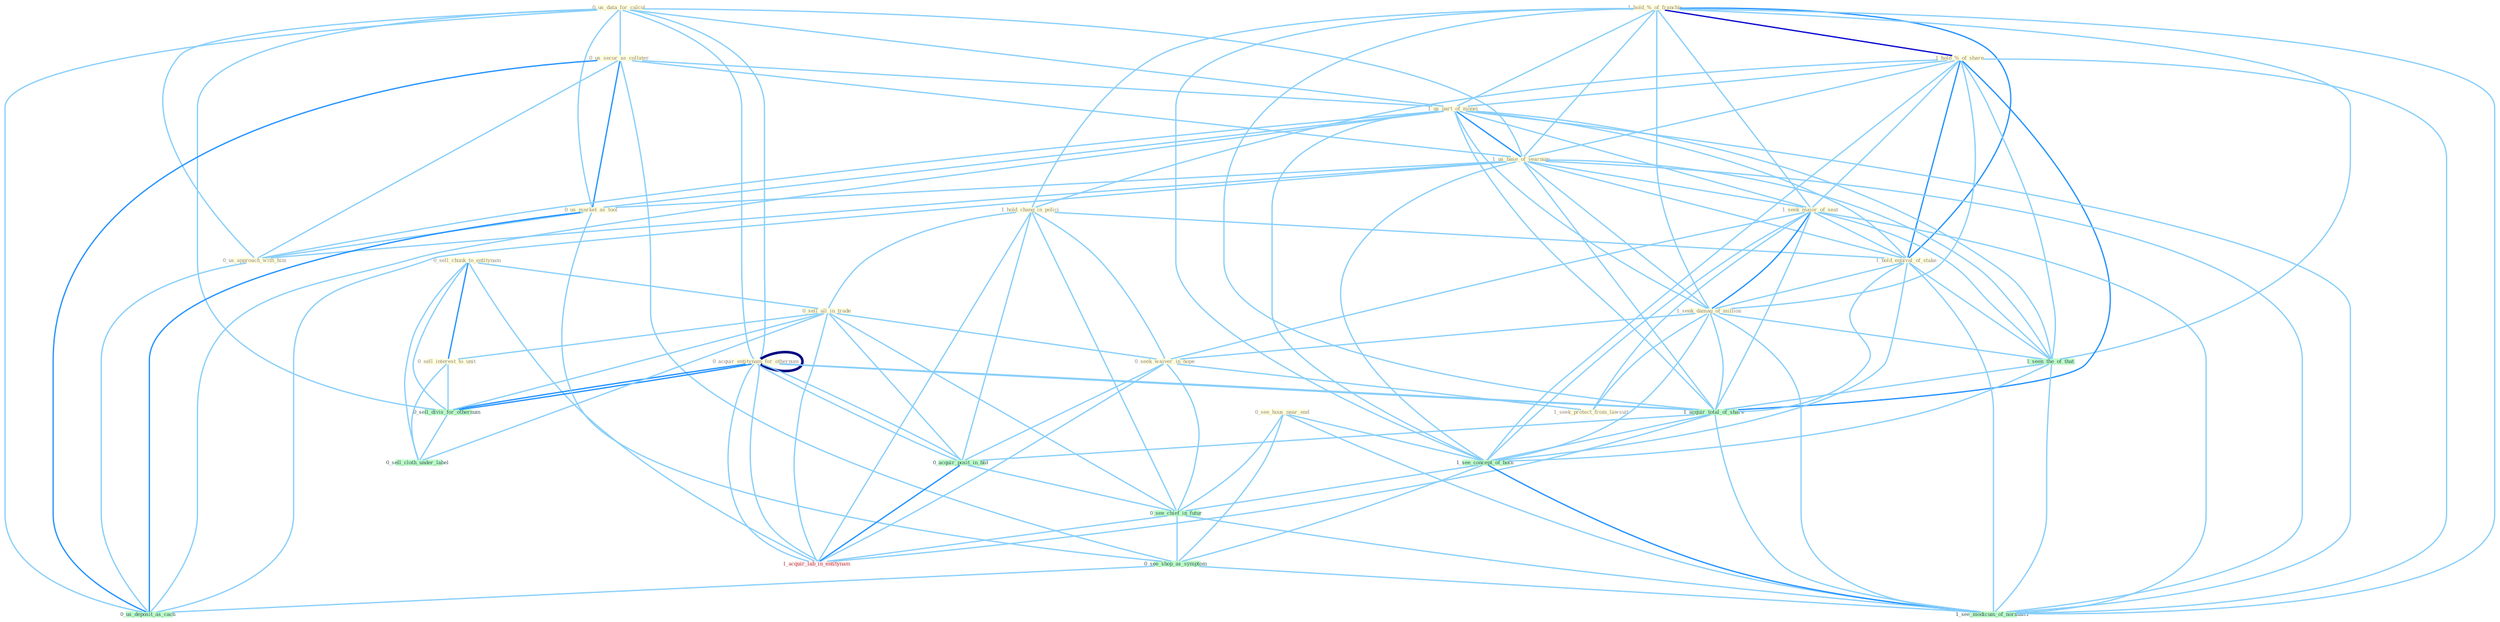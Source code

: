 Graph G{ 
    node
    [shape=polygon,style=filled,width=.5,height=.06,color="#BDFCC9",fixedsize=true,fontsize=4,
    fontcolor="#2f4f4f"];
    {node
    [color="#ffffe0", fontcolor="#8b7d6b"] "0_sell_chunk_to_entitynam " "0_us_data_for_calcul " "1_hold_%_of_franchis " "1_hold_%_of_share " "0_us_secur_as_collater " "1_us_part_of_monei " "1_hold_chang_in_polici " "0_acquir_entitynam_for_othernum " "1_us_base_of_yearnum " "0_sell_all_in_trade " "0_us_market_as_tool " "0_sell_interest_to_unit " "1_seek_major_of_seat " "1_hold_equival_of_stake " "0_see_hous_near_end " "0_us_approach_with_him " "1_seek_damag_of_million " "0_seek_waiver_in_hope " "1_seek_protect_from_lawsuit "}
{node [color="#fff0f5", fontcolor="#b22222"] "1_acquir_lab_in_entitynam "}
edge [color="#B0E2FF"];

	"0_sell_chunk_to_entitynam " -- "0_sell_all_in_trade " [w="1", color="#87cefa" ];
	"0_sell_chunk_to_entitynam " -- "0_sell_interest_to_unit " [w="2", color="#1e90ff" , len=0.8];
	"0_sell_chunk_to_entitynam " -- "0_sell_divis_for_othernum " [w="1", color="#87cefa" ];
	"0_sell_chunk_to_entitynam " -- "0_sell_cloth_under_label " [w="1", color="#87cefa" ];
	"0_sell_chunk_to_entitynam " -- "1_acquir_lab_in_entitynam " [w="1", color="#87cefa" ];
	"0_us_data_for_calcul " -- "0_us_secur_as_collater " [w="1", color="#87cefa" ];
	"0_us_data_for_calcul " -- "1_us_part_of_monei " [w="1", color="#87cefa" ];
	"0_us_data_for_calcul " -- "0_acquir_entitynam_for_othernum " [w="1", color="#87cefa" ];
	"0_us_data_for_calcul " -- "1_us_base_of_yearnum " [w="1", color="#87cefa" ];
	"0_us_data_for_calcul " -- "0_us_market_as_tool " [w="1", color="#87cefa" ];
	"0_us_data_for_calcul " -- "0_us_approach_with_him " [w="1", color="#87cefa" ];
	"0_us_data_for_calcul " -- "0_acquir_entitynam_for_othernum " [w="1", color="#87cefa" ];
	"0_us_data_for_calcul " -- "0_sell_divis_for_othernum " [w="1", color="#87cefa" ];
	"0_us_data_for_calcul " -- "0_us_deposit_as_cach " [w="1", color="#87cefa" ];
	"1_hold_%_of_franchis " -- "1_hold_%_of_share " [w="3", color="#0000cd" , len=0.6];
	"1_hold_%_of_franchis " -- "1_us_part_of_monei " [w="1", color="#87cefa" ];
	"1_hold_%_of_franchis " -- "1_hold_chang_in_polici " [w="1", color="#87cefa" ];
	"1_hold_%_of_franchis " -- "1_us_base_of_yearnum " [w="1", color="#87cefa" ];
	"1_hold_%_of_franchis " -- "1_seek_major_of_seat " [w="1", color="#87cefa" ];
	"1_hold_%_of_franchis " -- "1_hold_equival_of_stake " [w="2", color="#1e90ff" , len=0.8];
	"1_hold_%_of_franchis " -- "1_seek_damag_of_million " [w="1", color="#87cefa" ];
	"1_hold_%_of_franchis " -- "1_seen_the_of_that " [w="1", color="#87cefa" ];
	"1_hold_%_of_franchis " -- "1_acquir_total_of_share " [w="1", color="#87cefa" ];
	"1_hold_%_of_franchis " -- "1_see_concept_of_both " [w="1", color="#87cefa" ];
	"1_hold_%_of_franchis " -- "1_see_modicum_of_normalci " [w="1", color="#87cefa" ];
	"1_hold_%_of_share " -- "1_us_part_of_monei " [w="1", color="#87cefa" ];
	"1_hold_%_of_share " -- "1_hold_chang_in_polici " [w="1", color="#87cefa" ];
	"1_hold_%_of_share " -- "1_us_base_of_yearnum " [w="1", color="#87cefa" ];
	"1_hold_%_of_share " -- "1_seek_major_of_seat " [w="1", color="#87cefa" ];
	"1_hold_%_of_share " -- "1_hold_equival_of_stake " [w="2", color="#1e90ff" , len=0.8];
	"1_hold_%_of_share " -- "1_seek_damag_of_million " [w="1", color="#87cefa" ];
	"1_hold_%_of_share " -- "1_seen_the_of_that " [w="1", color="#87cefa" ];
	"1_hold_%_of_share " -- "1_acquir_total_of_share " [w="2", color="#1e90ff" , len=0.8];
	"1_hold_%_of_share " -- "1_see_concept_of_both " [w="1", color="#87cefa" ];
	"1_hold_%_of_share " -- "1_see_modicum_of_normalci " [w="1", color="#87cefa" ];
	"0_us_secur_as_collater " -- "1_us_part_of_monei " [w="1", color="#87cefa" ];
	"0_us_secur_as_collater " -- "1_us_base_of_yearnum " [w="1", color="#87cefa" ];
	"0_us_secur_as_collater " -- "0_us_market_as_tool " [w="2", color="#1e90ff" , len=0.8];
	"0_us_secur_as_collater " -- "0_us_approach_with_him " [w="1", color="#87cefa" ];
	"0_us_secur_as_collater " -- "0_see_shop_as_symptom " [w="1", color="#87cefa" ];
	"0_us_secur_as_collater " -- "0_us_deposit_as_cach " [w="2", color="#1e90ff" , len=0.8];
	"1_us_part_of_monei " -- "1_us_base_of_yearnum " [w="2", color="#1e90ff" , len=0.8];
	"1_us_part_of_monei " -- "0_us_market_as_tool " [w="1", color="#87cefa" ];
	"1_us_part_of_monei " -- "1_seek_major_of_seat " [w="1", color="#87cefa" ];
	"1_us_part_of_monei " -- "1_hold_equival_of_stake " [w="1", color="#87cefa" ];
	"1_us_part_of_monei " -- "0_us_approach_with_him " [w="1", color="#87cefa" ];
	"1_us_part_of_monei " -- "1_seek_damag_of_million " [w="1", color="#87cefa" ];
	"1_us_part_of_monei " -- "1_seen_the_of_that " [w="1", color="#87cefa" ];
	"1_us_part_of_monei " -- "1_acquir_total_of_share " [w="1", color="#87cefa" ];
	"1_us_part_of_monei " -- "1_see_concept_of_both " [w="1", color="#87cefa" ];
	"1_us_part_of_monei " -- "0_us_deposit_as_cach " [w="1", color="#87cefa" ];
	"1_us_part_of_monei " -- "1_see_modicum_of_normalci " [w="1", color="#87cefa" ];
	"1_hold_chang_in_polici " -- "0_sell_all_in_trade " [w="1", color="#87cefa" ];
	"1_hold_chang_in_polici " -- "1_hold_equival_of_stake " [w="1", color="#87cefa" ];
	"1_hold_chang_in_polici " -- "0_seek_waiver_in_hope " [w="1", color="#87cefa" ];
	"1_hold_chang_in_polici " -- "0_acquir_posit_in_bid " [w="1", color="#87cefa" ];
	"1_hold_chang_in_polici " -- "0_see_chief_in_futur " [w="1", color="#87cefa" ];
	"1_hold_chang_in_polici " -- "1_acquir_lab_in_entitynam " [w="1", color="#87cefa" ];
	"0_acquir_entitynam_for_othernum " -- "0_acquir_entitynam_for_othernum " [w="4", style=bold, color="#000080", len=0.4];
	"0_acquir_entitynam_for_othernum " -- "0_sell_divis_for_othernum " [w="2", color="#1e90ff" , len=0.8];
	"0_acquir_entitynam_for_othernum " -- "1_acquir_total_of_share " [w="1", color="#87cefa" ];
	"0_acquir_entitynam_for_othernum " -- "0_acquir_posit_in_bid " [w="1", color="#87cefa" ];
	"0_acquir_entitynam_for_othernum " -- "1_acquir_lab_in_entitynam " [w="1", color="#87cefa" ];
	"1_us_base_of_yearnum " -- "0_us_market_as_tool " [w="1", color="#87cefa" ];
	"1_us_base_of_yearnum " -- "1_seek_major_of_seat " [w="1", color="#87cefa" ];
	"1_us_base_of_yearnum " -- "1_hold_equival_of_stake " [w="1", color="#87cefa" ];
	"1_us_base_of_yearnum " -- "0_us_approach_with_him " [w="1", color="#87cefa" ];
	"1_us_base_of_yearnum " -- "1_seek_damag_of_million " [w="1", color="#87cefa" ];
	"1_us_base_of_yearnum " -- "1_seen_the_of_that " [w="1", color="#87cefa" ];
	"1_us_base_of_yearnum " -- "1_acquir_total_of_share " [w="1", color="#87cefa" ];
	"1_us_base_of_yearnum " -- "1_see_concept_of_both " [w="1", color="#87cefa" ];
	"1_us_base_of_yearnum " -- "0_us_deposit_as_cach " [w="1", color="#87cefa" ];
	"1_us_base_of_yearnum " -- "1_see_modicum_of_normalci " [w="1", color="#87cefa" ];
	"0_sell_all_in_trade " -- "0_sell_interest_to_unit " [w="1", color="#87cefa" ];
	"0_sell_all_in_trade " -- "0_seek_waiver_in_hope " [w="1", color="#87cefa" ];
	"0_sell_all_in_trade " -- "0_sell_divis_for_othernum " [w="1", color="#87cefa" ];
	"0_sell_all_in_trade " -- "0_sell_cloth_under_label " [w="1", color="#87cefa" ];
	"0_sell_all_in_trade " -- "0_acquir_posit_in_bid " [w="1", color="#87cefa" ];
	"0_sell_all_in_trade " -- "0_see_chief_in_futur " [w="1", color="#87cefa" ];
	"0_sell_all_in_trade " -- "1_acquir_lab_in_entitynam " [w="1", color="#87cefa" ];
	"0_us_market_as_tool " -- "0_us_approach_with_him " [w="1", color="#87cefa" ];
	"0_us_market_as_tool " -- "0_see_shop_as_symptom " [w="1", color="#87cefa" ];
	"0_us_market_as_tool " -- "0_us_deposit_as_cach " [w="2", color="#1e90ff" , len=0.8];
	"0_sell_interest_to_unit " -- "0_sell_divis_for_othernum " [w="1", color="#87cefa" ];
	"0_sell_interest_to_unit " -- "0_sell_cloth_under_label " [w="1", color="#87cefa" ];
	"1_seek_major_of_seat " -- "1_hold_equival_of_stake " [w="1", color="#87cefa" ];
	"1_seek_major_of_seat " -- "1_seek_damag_of_million " [w="2", color="#1e90ff" , len=0.8];
	"1_seek_major_of_seat " -- "0_seek_waiver_in_hope " [w="1", color="#87cefa" ];
	"1_seek_major_of_seat " -- "1_seek_protect_from_lawsuit " [w="1", color="#87cefa" ];
	"1_seek_major_of_seat " -- "1_seen_the_of_that " [w="1", color="#87cefa" ];
	"1_seek_major_of_seat " -- "1_acquir_total_of_share " [w="1", color="#87cefa" ];
	"1_seek_major_of_seat " -- "1_see_concept_of_both " [w="1", color="#87cefa" ];
	"1_seek_major_of_seat " -- "1_see_modicum_of_normalci " [w="1", color="#87cefa" ];
	"1_hold_equival_of_stake " -- "1_seek_damag_of_million " [w="1", color="#87cefa" ];
	"1_hold_equival_of_stake " -- "1_seen_the_of_that " [w="1", color="#87cefa" ];
	"1_hold_equival_of_stake " -- "1_acquir_total_of_share " [w="1", color="#87cefa" ];
	"1_hold_equival_of_stake " -- "1_see_concept_of_both " [w="1", color="#87cefa" ];
	"1_hold_equival_of_stake " -- "1_see_modicum_of_normalci " [w="1", color="#87cefa" ];
	"0_see_hous_near_end " -- "1_see_concept_of_both " [w="1", color="#87cefa" ];
	"0_see_hous_near_end " -- "0_see_chief_in_futur " [w="1", color="#87cefa" ];
	"0_see_hous_near_end " -- "0_see_shop_as_symptom " [w="1", color="#87cefa" ];
	"0_see_hous_near_end " -- "1_see_modicum_of_normalci " [w="1", color="#87cefa" ];
	"0_us_approach_with_him " -- "0_us_deposit_as_cach " [w="1", color="#87cefa" ];
	"1_seek_damag_of_million " -- "0_seek_waiver_in_hope " [w="1", color="#87cefa" ];
	"1_seek_damag_of_million " -- "1_seek_protect_from_lawsuit " [w="1", color="#87cefa" ];
	"1_seek_damag_of_million " -- "1_seen_the_of_that " [w="1", color="#87cefa" ];
	"1_seek_damag_of_million " -- "1_acquir_total_of_share " [w="1", color="#87cefa" ];
	"1_seek_damag_of_million " -- "1_see_concept_of_both " [w="1", color="#87cefa" ];
	"1_seek_damag_of_million " -- "1_see_modicum_of_normalci " [w="1", color="#87cefa" ];
	"0_seek_waiver_in_hope " -- "1_seek_protect_from_lawsuit " [w="1", color="#87cefa" ];
	"0_seek_waiver_in_hope " -- "0_acquir_posit_in_bid " [w="1", color="#87cefa" ];
	"0_seek_waiver_in_hope " -- "0_see_chief_in_futur " [w="1", color="#87cefa" ];
	"0_seek_waiver_in_hope " -- "1_acquir_lab_in_entitynam " [w="1", color="#87cefa" ];
	"0_acquir_entitynam_for_othernum " -- "0_sell_divis_for_othernum " [w="2", color="#1e90ff" , len=0.8];
	"0_acquir_entitynam_for_othernum " -- "1_acquir_total_of_share " [w="1", color="#87cefa" ];
	"0_acquir_entitynam_for_othernum " -- "0_acquir_posit_in_bid " [w="1", color="#87cefa" ];
	"0_acquir_entitynam_for_othernum " -- "1_acquir_lab_in_entitynam " [w="1", color="#87cefa" ];
	"1_seen_the_of_that " -- "1_acquir_total_of_share " [w="1", color="#87cefa" ];
	"1_seen_the_of_that " -- "1_see_concept_of_both " [w="1", color="#87cefa" ];
	"1_seen_the_of_that " -- "1_see_modicum_of_normalci " [w="1", color="#87cefa" ];
	"0_sell_divis_for_othernum " -- "0_sell_cloth_under_label " [w="1", color="#87cefa" ];
	"1_acquir_total_of_share " -- "0_acquir_posit_in_bid " [w="1", color="#87cefa" ];
	"1_acquir_total_of_share " -- "1_see_concept_of_both " [w="1", color="#87cefa" ];
	"1_acquir_total_of_share " -- "1_acquir_lab_in_entitynam " [w="1", color="#87cefa" ];
	"1_acquir_total_of_share " -- "1_see_modicum_of_normalci " [w="1", color="#87cefa" ];
	"0_acquir_posit_in_bid " -- "0_see_chief_in_futur " [w="1", color="#87cefa" ];
	"0_acquir_posit_in_bid " -- "1_acquir_lab_in_entitynam " [w="2", color="#1e90ff" , len=0.8];
	"1_see_concept_of_both " -- "0_see_chief_in_futur " [w="1", color="#87cefa" ];
	"1_see_concept_of_both " -- "0_see_shop_as_symptom " [w="1", color="#87cefa" ];
	"1_see_concept_of_both " -- "1_see_modicum_of_normalci " [w="2", color="#1e90ff" , len=0.8];
	"0_see_chief_in_futur " -- "0_see_shop_as_symptom " [w="1", color="#87cefa" ];
	"0_see_chief_in_futur " -- "1_acquir_lab_in_entitynam " [w="1", color="#87cefa" ];
	"0_see_chief_in_futur " -- "1_see_modicum_of_normalci " [w="1", color="#87cefa" ];
	"0_see_shop_as_symptom " -- "0_us_deposit_as_cach " [w="1", color="#87cefa" ];
	"0_see_shop_as_symptom " -- "1_see_modicum_of_normalci " [w="1", color="#87cefa" ];
}